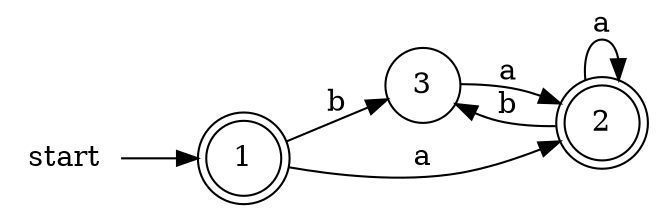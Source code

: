 digraph G{
    rankdir=LR
    node[shape=plaintext] start
    node[shape=circle] 3
    node[shape=doublecircle] 1,2
    start->1
    1->2[label="a"]
    1->3[label="b"]
    2->2[label="a"]
    2->3[label="b"]
    3->2[label="a"]
}